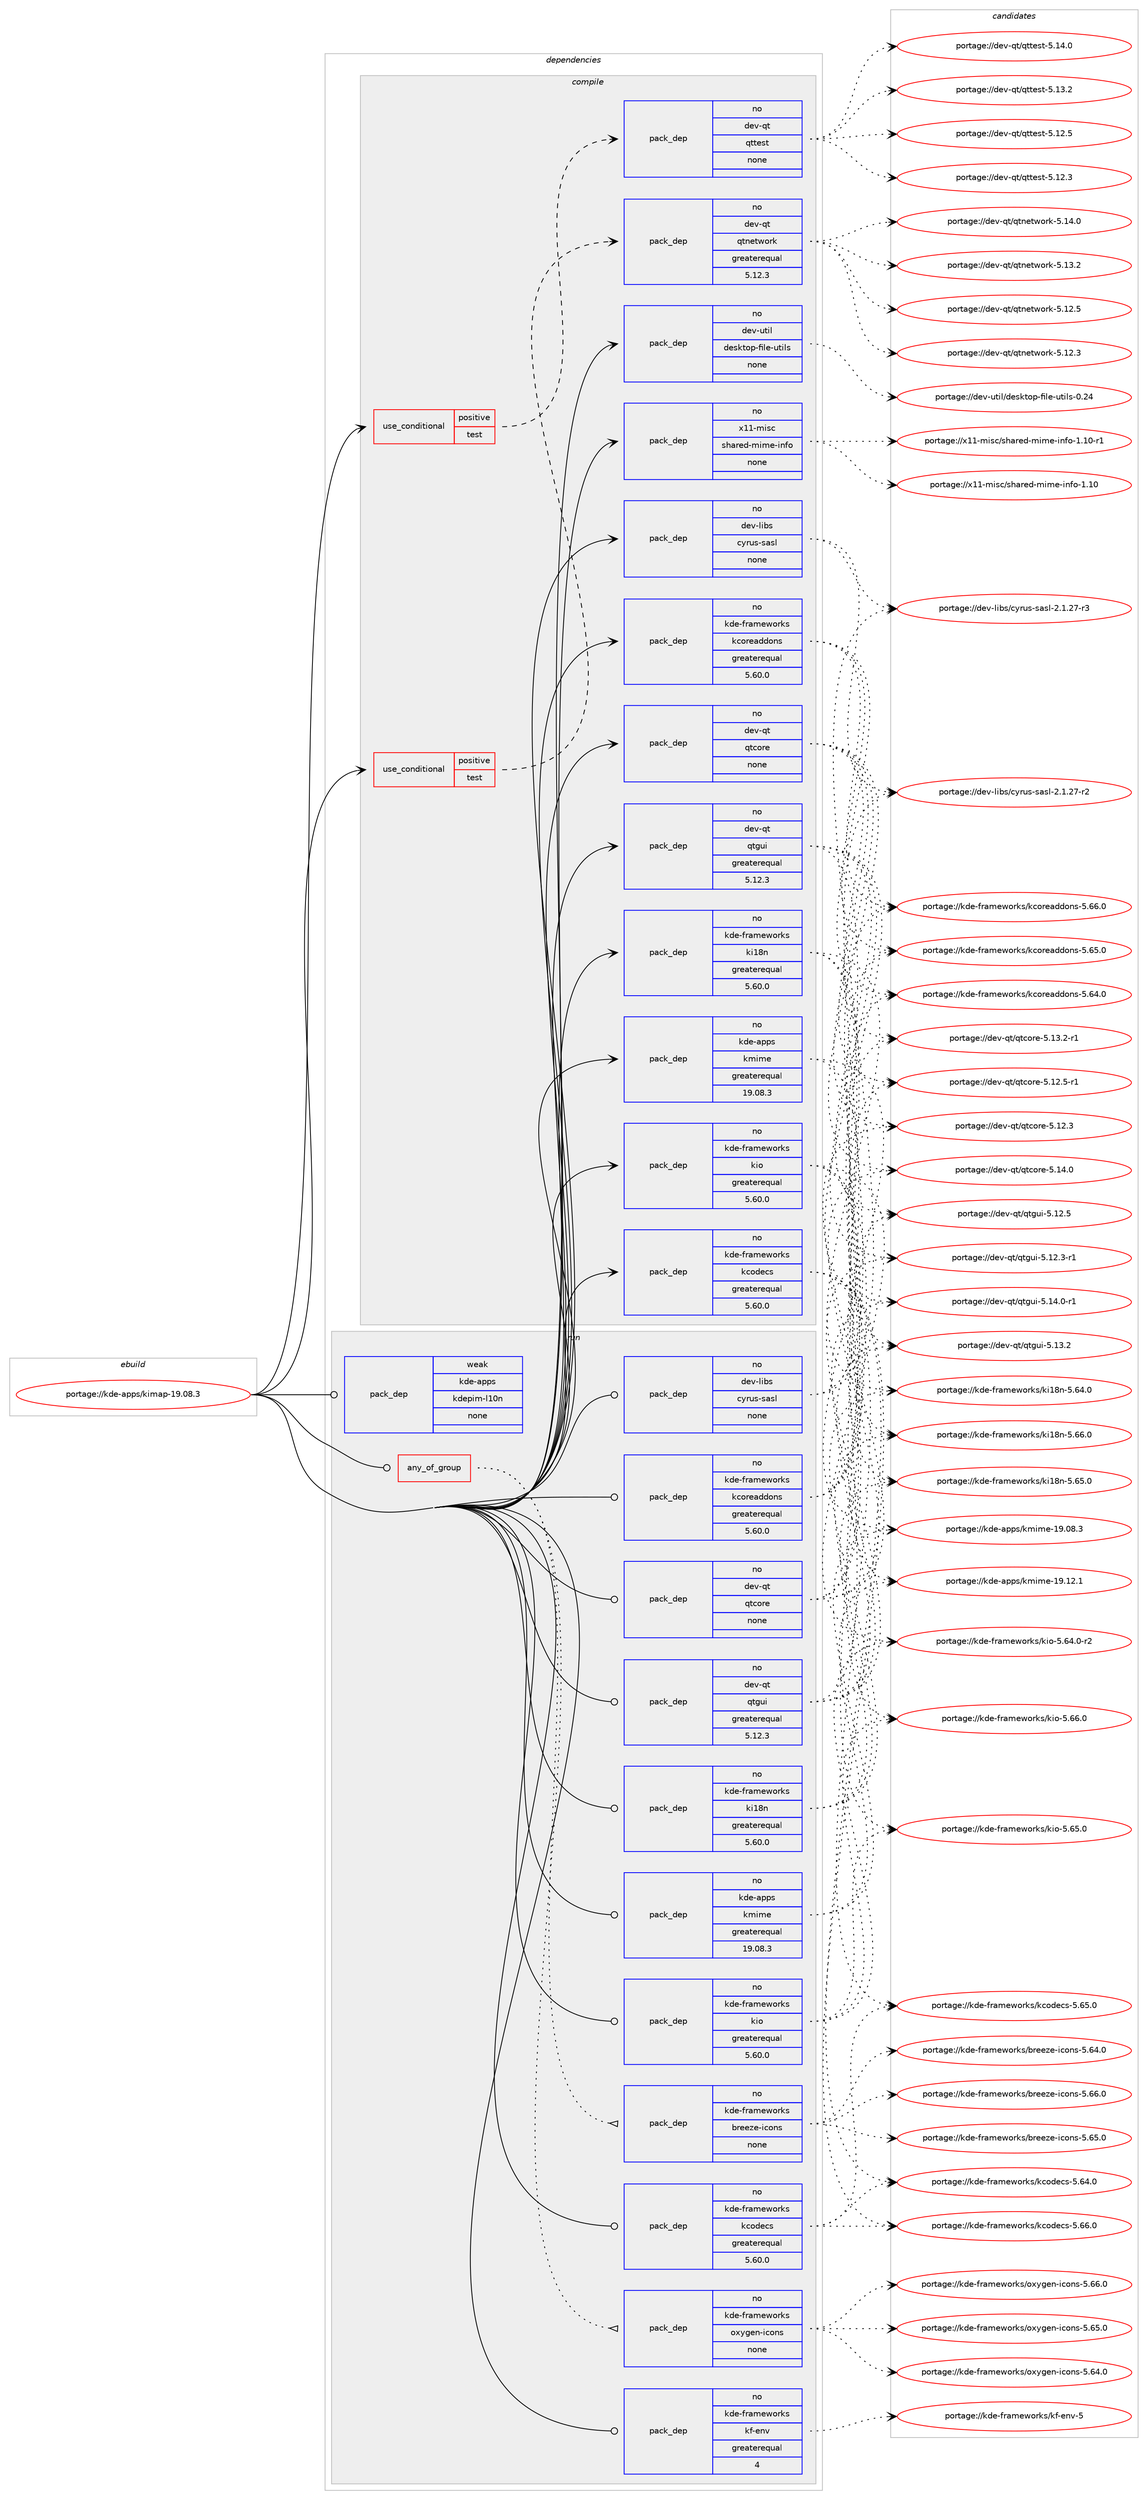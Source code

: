 digraph prolog {

# *************
# Graph options
# *************

newrank=true;
concentrate=true;
compound=true;
graph [rankdir=LR,fontname=Helvetica,fontsize=10,ranksep=1.5];#, ranksep=2.5, nodesep=0.2];
edge  [arrowhead=vee];
node  [fontname=Helvetica,fontsize=10];

# **********
# The ebuild
# **********

subgraph cluster_leftcol {
color=gray;
rank=same;
label=<<i>ebuild</i>>;
id [label="portage://kde-apps/kimap-19.08.3", color=red, width=4, href="../kde-apps/kimap-19.08.3.svg"];
}

# ****************
# The dependencies
# ****************

subgraph cluster_midcol {
color=gray;
label=<<i>dependencies</i>>;
subgraph cluster_compile {
fillcolor="#eeeeee";
style=filled;
label=<<i>compile</i>>;
subgraph cond56615 {
dependency261985 [label=<<TABLE BORDER="0" CELLBORDER="1" CELLSPACING="0" CELLPADDING="4"><TR><TD ROWSPAN="3" CELLPADDING="10">use_conditional</TD></TR><TR><TD>positive</TD></TR><TR><TD>test</TD></TR></TABLE>>, shape=none, color=red];
subgraph pack201297 {
dependency261986 [label=<<TABLE BORDER="0" CELLBORDER="1" CELLSPACING="0" CELLPADDING="4" WIDTH="220"><TR><TD ROWSPAN="6" CELLPADDING="30">pack_dep</TD></TR><TR><TD WIDTH="110">no</TD></TR><TR><TD>dev-qt</TD></TR><TR><TD>qtnetwork</TD></TR><TR><TD>greaterequal</TD></TR><TR><TD>5.12.3</TD></TR></TABLE>>, shape=none, color=blue];
}
dependency261985:e -> dependency261986:w [weight=20,style="dashed",arrowhead="vee"];
}
id:e -> dependency261985:w [weight=20,style="solid",arrowhead="vee"];
subgraph cond56616 {
dependency261987 [label=<<TABLE BORDER="0" CELLBORDER="1" CELLSPACING="0" CELLPADDING="4"><TR><TD ROWSPAN="3" CELLPADDING="10">use_conditional</TD></TR><TR><TD>positive</TD></TR><TR><TD>test</TD></TR></TABLE>>, shape=none, color=red];
subgraph pack201298 {
dependency261988 [label=<<TABLE BORDER="0" CELLBORDER="1" CELLSPACING="0" CELLPADDING="4" WIDTH="220"><TR><TD ROWSPAN="6" CELLPADDING="30">pack_dep</TD></TR><TR><TD WIDTH="110">no</TD></TR><TR><TD>dev-qt</TD></TR><TR><TD>qttest</TD></TR><TR><TD>none</TD></TR><TR><TD></TD></TR></TABLE>>, shape=none, color=blue];
}
dependency261987:e -> dependency261988:w [weight=20,style="dashed",arrowhead="vee"];
}
id:e -> dependency261987:w [weight=20,style="solid",arrowhead="vee"];
subgraph pack201299 {
dependency261989 [label=<<TABLE BORDER="0" CELLBORDER="1" CELLSPACING="0" CELLPADDING="4" WIDTH="220"><TR><TD ROWSPAN="6" CELLPADDING="30">pack_dep</TD></TR><TR><TD WIDTH="110">no</TD></TR><TR><TD>dev-libs</TD></TR><TR><TD>cyrus-sasl</TD></TR><TR><TD>none</TD></TR><TR><TD></TD></TR></TABLE>>, shape=none, color=blue];
}
id:e -> dependency261989:w [weight=20,style="solid",arrowhead="vee"];
subgraph pack201300 {
dependency261990 [label=<<TABLE BORDER="0" CELLBORDER="1" CELLSPACING="0" CELLPADDING="4" WIDTH="220"><TR><TD ROWSPAN="6" CELLPADDING="30">pack_dep</TD></TR><TR><TD WIDTH="110">no</TD></TR><TR><TD>dev-qt</TD></TR><TR><TD>qtcore</TD></TR><TR><TD>none</TD></TR><TR><TD></TD></TR></TABLE>>, shape=none, color=blue];
}
id:e -> dependency261990:w [weight=20,style="solid",arrowhead="vee"];
subgraph pack201301 {
dependency261991 [label=<<TABLE BORDER="0" CELLBORDER="1" CELLSPACING="0" CELLPADDING="4" WIDTH="220"><TR><TD ROWSPAN="6" CELLPADDING="30">pack_dep</TD></TR><TR><TD WIDTH="110">no</TD></TR><TR><TD>dev-qt</TD></TR><TR><TD>qtgui</TD></TR><TR><TD>greaterequal</TD></TR><TR><TD>5.12.3</TD></TR></TABLE>>, shape=none, color=blue];
}
id:e -> dependency261991:w [weight=20,style="solid",arrowhead="vee"];
subgraph pack201302 {
dependency261992 [label=<<TABLE BORDER="0" CELLBORDER="1" CELLSPACING="0" CELLPADDING="4" WIDTH="220"><TR><TD ROWSPAN="6" CELLPADDING="30">pack_dep</TD></TR><TR><TD WIDTH="110">no</TD></TR><TR><TD>dev-util</TD></TR><TR><TD>desktop-file-utils</TD></TR><TR><TD>none</TD></TR><TR><TD></TD></TR></TABLE>>, shape=none, color=blue];
}
id:e -> dependency261992:w [weight=20,style="solid",arrowhead="vee"];
subgraph pack201303 {
dependency261993 [label=<<TABLE BORDER="0" CELLBORDER="1" CELLSPACING="0" CELLPADDING="4" WIDTH="220"><TR><TD ROWSPAN="6" CELLPADDING="30">pack_dep</TD></TR><TR><TD WIDTH="110">no</TD></TR><TR><TD>kde-apps</TD></TR><TR><TD>kmime</TD></TR><TR><TD>greaterequal</TD></TR><TR><TD>19.08.3</TD></TR></TABLE>>, shape=none, color=blue];
}
id:e -> dependency261993:w [weight=20,style="solid",arrowhead="vee"];
subgraph pack201304 {
dependency261994 [label=<<TABLE BORDER="0" CELLBORDER="1" CELLSPACING="0" CELLPADDING="4" WIDTH="220"><TR><TD ROWSPAN="6" CELLPADDING="30">pack_dep</TD></TR><TR><TD WIDTH="110">no</TD></TR><TR><TD>kde-frameworks</TD></TR><TR><TD>kcodecs</TD></TR><TR><TD>greaterequal</TD></TR><TR><TD>5.60.0</TD></TR></TABLE>>, shape=none, color=blue];
}
id:e -> dependency261994:w [weight=20,style="solid",arrowhead="vee"];
subgraph pack201305 {
dependency261995 [label=<<TABLE BORDER="0" CELLBORDER="1" CELLSPACING="0" CELLPADDING="4" WIDTH="220"><TR><TD ROWSPAN="6" CELLPADDING="30">pack_dep</TD></TR><TR><TD WIDTH="110">no</TD></TR><TR><TD>kde-frameworks</TD></TR><TR><TD>kcoreaddons</TD></TR><TR><TD>greaterequal</TD></TR><TR><TD>5.60.0</TD></TR></TABLE>>, shape=none, color=blue];
}
id:e -> dependency261995:w [weight=20,style="solid",arrowhead="vee"];
subgraph pack201306 {
dependency261996 [label=<<TABLE BORDER="0" CELLBORDER="1" CELLSPACING="0" CELLPADDING="4" WIDTH="220"><TR><TD ROWSPAN="6" CELLPADDING="30">pack_dep</TD></TR><TR><TD WIDTH="110">no</TD></TR><TR><TD>kde-frameworks</TD></TR><TR><TD>ki18n</TD></TR><TR><TD>greaterequal</TD></TR><TR><TD>5.60.0</TD></TR></TABLE>>, shape=none, color=blue];
}
id:e -> dependency261996:w [weight=20,style="solid",arrowhead="vee"];
subgraph pack201307 {
dependency261997 [label=<<TABLE BORDER="0" CELLBORDER="1" CELLSPACING="0" CELLPADDING="4" WIDTH="220"><TR><TD ROWSPAN="6" CELLPADDING="30">pack_dep</TD></TR><TR><TD WIDTH="110">no</TD></TR><TR><TD>kde-frameworks</TD></TR><TR><TD>kio</TD></TR><TR><TD>greaterequal</TD></TR><TR><TD>5.60.0</TD></TR></TABLE>>, shape=none, color=blue];
}
id:e -> dependency261997:w [weight=20,style="solid",arrowhead="vee"];
subgraph pack201308 {
dependency261998 [label=<<TABLE BORDER="0" CELLBORDER="1" CELLSPACING="0" CELLPADDING="4" WIDTH="220"><TR><TD ROWSPAN="6" CELLPADDING="30">pack_dep</TD></TR><TR><TD WIDTH="110">no</TD></TR><TR><TD>x11-misc</TD></TR><TR><TD>shared-mime-info</TD></TR><TR><TD>none</TD></TR><TR><TD></TD></TR></TABLE>>, shape=none, color=blue];
}
id:e -> dependency261998:w [weight=20,style="solid",arrowhead="vee"];
}
subgraph cluster_compileandrun {
fillcolor="#eeeeee";
style=filled;
label=<<i>compile and run</i>>;
}
subgraph cluster_run {
fillcolor="#eeeeee";
style=filled;
label=<<i>run</i>>;
subgraph any3888 {
dependency261999 [label=<<TABLE BORDER="0" CELLBORDER="1" CELLSPACING="0" CELLPADDING="4"><TR><TD CELLPADDING="10">any_of_group</TD></TR></TABLE>>, shape=none, color=red];subgraph pack201309 {
dependency262000 [label=<<TABLE BORDER="0" CELLBORDER="1" CELLSPACING="0" CELLPADDING="4" WIDTH="220"><TR><TD ROWSPAN="6" CELLPADDING="30">pack_dep</TD></TR><TR><TD WIDTH="110">no</TD></TR><TR><TD>kde-frameworks</TD></TR><TR><TD>breeze-icons</TD></TR><TR><TD>none</TD></TR><TR><TD></TD></TR></TABLE>>, shape=none, color=blue];
}
dependency261999:e -> dependency262000:w [weight=20,style="dotted",arrowhead="oinv"];
subgraph pack201310 {
dependency262001 [label=<<TABLE BORDER="0" CELLBORDER="1" CELLSPACING="0" CELLPADDING="4" WIDTH="220"><TR><TD ROWSPAN="6" CELLPADDING="30">pack_dep</TD></TR><TR><TD WIDTH="110">no</TD></TR><TR><TD>kde-frameworks</TD></TR><TR><TD>oxygen-icons</TD></TR><TR><TD>none</TD></TR><TR><TD></TD></TR></TABLE>>, shape=none, color=blue];
}
dependency261999:e -> dependency262001:w [weight=20,style="dotted",arrowhead="oinv"];
}
id:e -> dependency261999:w [weight=20,style="solid",arrowhead="odot"];
subgraph pack201311 {
dependency262002 [label=<<TABLE BORDER="0" CELLBORDER="1" CELLSPACING="0" CELLPADDING="4" WIDTH="220"><TR><TD ROWSPAN="6" CELLPADDING="30">pack_dep</TD></TR><TR><TD WIDTH="110">no</TD></TR><TR><TD>dev-libs</TD></TR><TR><TD>cyrus-sasl</TD></TR><TR><TD>none</TD></TR><TR><TD></TD></TR></TABLE>>, shape=none, color=blue];
}
id:e -> dependency262002:w [weight=20,style="solid",arrowhead="odot"];
subgraph pack201312 {
dependency262003 [label=<<TABLE BORDER="0" CELLBORDER="1" CELLSPACING="0" CELLPADDING="4" WIDTH="220"><TR><TD ROWSPAN="6" CELLPADDING="30">pack_dep</TD></TR><TR><TD WIDTH="110">no</TD></TR><TR><TD>dev-qt</TD></TR><TR><TD>qtcore</TD></TR><TR><TD>none</TD></TR><TR><TD></TD></TR></TABLE>>, shape=none, color=blue];
}
id:e -> dependency262003:w [weight=20,style="solid",arrowhead="odot"];
subgraph pack201313 {
dependency262004 [label=<<TABLE BORDER="0" CELLBORDER="1" CELLSPACING="0" CELLPADDING="4" WIDTH="220"><TR><TD ROWSPAN="6" CELLPADDING="30">pack_dep</TD></TR><TR><TD WIDTH="110">no</TD></TR><TR><TD>dev-qt</TD></TR><TR><TD>qtgui</TD></TR><TR><TD>greaterequal</TD></TR><TR><TD>5.12.3</TD></TR></TABLE>>, shape=none, color=blue];
}
id:e -> dependency262004:w [weight=20,style="solid",arrowhead="odot"];
subgraph pack201314 {
dependency262005 [label=<<TABLE BORDER="0" CELLBORDER="1" CELLSPACING="0" CELLPADDING="4" WIDTH="220"><TR><TD ROWSPAN="6" CELLPADDING="30">pack_dep</TD></TR><TR><TD WIDTH="110">no</TD></TR><TR><TD>kde-apps</TD></TR><TR><TD>kmime</TD></TR><TR><TD>greaterequal</TD></TR><TR><TD>19.08.3</TD></TR></TABLE>>, shape=none, color=blue];
}
id:e -> dependency262005:w [weight=20,style="solid",arrowhead="odot"];
subgraph pack201315 {
dependency262006 [label=<<TABLE BORDER="0" CELLBORDER="1" CELLSPACING="0" CELLPADDING="4" WIDTH="220"><TR><TD ROWSPAN="6" CELLPADDING="30">pack_dep</TD></TR><TR><TD WIDTH="110">no</TD></TR><TR><TD>kde-frameworks</TD></TR><TR><TD>kcodecs</TD></TR><TR><TD>greaterequal</TD></TR><TR><TD>5.60.0</TD></TR></TABLE>>, shape=none, color=blue];
}
id:e -> dependency262006:w [weight=20,style="solid",arrowhead="odot"];
subgraph pack201316 {
dependency262007 [label=<<TABLE BORDER="0" CELLBORDER="1" CELLSPACING="0" CELLPADDING="4" WIDTH="220"><TR><TD ROWSPAN="6" CELLPADDING="30">pack_dep</TD></TR><TR><TD WIDTH="110">no</TD></TR><TR><TD>kde-frameworks</TD></TR><TR><TD>kcoreaddons</TD></TR><TR><TD>greaterequal</TD></TR><TR><TD>5.60.0</TD></TR></TABLE>>, shape=none, color=blue];
}
id:e -> dependency262007:w [weight=20,style="solid",arrowhead="odot"];
subgraph pack201317 {
dependency262008 [label=<<TABLE BORDER="0" CELLBORDER="1" CELLSPACING="0" CELLPADDING="4" WIDTH="220"><TR><TD ROWSPAN="6" CELLPADDING="30">pack_dep</TD></TR><TR><TD WIDTH="110">no</TD></TR><TR><TD>kde-frameworks</TD></TR><TR><TD>kf-env</TD></TR><TR><TD>greaterequal</TD></TR><TR><TD>4</TD></TR></TABLE>>, shape=none, color=blue];
}
id:e -> dependency262008:w [weight=20,style="solid",arrowhead="odot"];
subgraph pack201318 {
dependency262009 [label=<<TABLE BORDER="0" CELLBORDER="1" CELLSPACING="0" CELLPADDING="4" WIDTH="220"><TR><TD ROWSPAN="6" CELLPADDING="30">pack_dep</TD></TR><TR><TD WIDTH="110">no</TD></TR><TR><TD>kde-frameworks</TD></TR><TR><TD>ki18n</TD></TR><TR><TD>greaterequal</TD></TR><TR><TD>5.60.0</TD></TR></TABLE>>, shape=none, color=blue];
}
id:e -> dependency262009:w [weight=20,style="solid",arrowhead="odot"];
subgraph pack201319 {
dependency262010 [label=<<TABLE BORDER="0" CELLBORDER="1" CELLSPACING="0" CELLPADDING="4" WIDTH="220"><TR><TD ROWSPAN="6" CELLPADDING="30">pack_dep</TD></TR><TR><TD WIDTH="110">no</TD></TR><TR><TD>kde-frameworks</TD></TR><TR><TD>kio</TD></TR><TR><TD>greaterequal</TD></TR><TR><TD>5.60.0</TD></TR></TABLE>>, shape=none, color=blue];
}
id:e -> dependency262010:w [weight=20,style="solid",arrowhead="odot"];
subgraph pack201320 {
dependency262011 [label=<<TABLE BORDER="0" CELLBORDER="1" CELLSPACING="0" CELLPADDING="4" WIDTH="220"><TR><TD ROWSPAN="6" CELLPADDING="30">pack_dep</TD></TR><TR><TD WIDTH="110">weak</TD></TR><TR><TD>kde-apps</TD></TR><TR><TD>kdepim-l10n</TD></TR><TR><TD>none</TD></TR><TR><TD></TD></TR></TABLE>>, shape=none, color=blue];
}
id:e -> dependency262011:w [weight=20,style="solid",arrowhead="odot"];
}
}

# **************
# The candidates
# **************

subgraph cluster_choices {
rank=same;
color=gray;
label=<<i>candidates</i>>;

subgraph choice201297 {
color=black;
nodesep=1;
choice100101118451131164711311611010111611911111410745534649524648 [label="portage://dev-qt/qtnetwork-5.14.0", color=red, width=4,href="../dev-qt/qtnetwork-5.14.0.svg"];
choice100101118451131164711311611010111611911111410745534649514650 [label="portage://dev-qt/qtnetwork-5.13.2", color=red, width=4,href="../dev-qt/qtnetwork-5.13.2.svg"];
choice100101118451131164711311611010111611911111410745534649504653 [label="portage://dev-qt/qtnetwork-5.12.5", color=red, width=4,href="../dev-qt/qtnetwork-5.12.5.svg"];
choice100101118451131164711311611010111611911111410745534649504651 [label="portage://dev-qt/qtnetwork-5.12.3", color=red, width=4,href="../dev-qt/qtnetwork-5.12.3.svg"];
dependency261986:e -> choice100101118451131164711311611010111611911111410745534649524648:w [style=dotted,weight="100"];
dependency261986:e -> choice100101118451131164711311611010111611911111410745534649514650:w [style=dotted,weight="100"];
dependency261986:e -> choice100101118451131164711311611010111611911111410745534649504653:w [style=dotted,weight="100"];
dependency261986:e -> choice100101118451131164711311611010111611911111410745534649504651:w [style=dotted,weight="100"];
}
subgraph choice201298 {
color=black;
nodesep=1;
choice100101118451131164711311611610111511645534649524648 [label="portage://dev-qt/qttest-5.14.0", color=red, width=4,href="../dev-qt/qttest-5.14.0.svg"];
choice100101118451131164711311611610111511645534649514650 [label="portage://dev-qt/qttest-5.13.2", color=red, width=4,href="../dev-qt/qttest-5.13.2.svg"];
choice100101118451131164711311611610111511645534649504653 [label="portage://dev-qt/qttest-5.12.5", color=red, width=4,href="../dev-qt/qttest-5.12.5.svg"];
choice100101118451131164711311611610111511645534649504651 [label="portage://dev-qt/qttest-5.12.3", color=red, width=4,href="../dev-qt/qttest-5.12.3.svg"];
dependency261988:e -> choice100101118451131164711311611610111511645534649524648:w [style=dotted,weight="100"];
dependency261988:e -> choice100101118451131164711311611610111511645534649514650:w [style=dotted,weight="100"];
dependency261988:e -> choice100101118451131164711311611610111511645534649504653:w [style=dotted,weight="100"];
dependency261988:e -> choice100101118451131164711311611610111511645534649504651:w [style=dotted,weight="100"];
}
subgraph choice201299 {
color=black;
nodesep=1;
choice100101118451081059811547991211141171154511597115108455046494650554511451 [label="portage://dev-libs/cyrus-sasl-2.1.27-r3", color=red, width=4,href="../dev-libs/cyrus-sasl-2.1.27-r3.svg"];
choice100101118451081059811547991211141171154511597115108455046494650554511450 [label="portage://dev-libs/cyrus-sasl-2.1.27-r2", color=red, width=4,href="../dev-libs/cyrus-sasl-2.1.27-r2.svg"];
dependency261989:e -> choice100101118451081059811547991211141171154511597115108455046494650554511451:w [style=dotted,weight="100"];
dependency261989:e -> choice100101118451081059811547991211141171154511597115108455046494650554511450:w [style=dotted,weight="100"];
}
subgraph choice201300 {
color=black;
nodesep=1;
choice10010111845113116471131169911111410145534649524648 [label="portage://dev-qt/qtcore-5.14.0", color=red, width=4,href="../dev-qt/qtcore-5.14.0.svg"];
choice100101118451131164711311699111114101455346495146504511449 [label="portage://dev-qt/qtcore-5.13.2-r1", color=red, width=4,href="../dev-qt/qtcore-5.13.2-r1.svg"];
choice100101118451131164711311699111114101455346495046534511449 [label="portage://dev-qt/qtcore-5.12.5-r1", color=red, width=4,href="../dev-qt/qtcore-5.12.5-r1.svg"];
choice10010111845113116471131169911111410145534649504651 [label="portage://dev-qt/qtcore-5.12.3", color=red, width=4,href="../dev-qt/qtcore-5.12.3.svg"];
dependency261990:e -> choice10010111845113116471131169911111410145534649524648:w [style=dotted,weight="100"];
dependency261990:e -> choice100101118451131164711311699111114101455346495146504511449:w [style=dotted,weight="100"];
dependency261990:e -> choice100101118451131164711311699111114101455346495046534511449:w [style=dotted,weight="100"];
dependency261990:e -> choice10010111845113116471131169911111410145534649504651:w [style=dotted,weight="100"];
}
subgraph choice201301 {
color=black;
nodesep=1;
choice1001011184511311647113116103117105455346495246484511449 [label="portage://dev-qt/qtgui-5.14.0-r1", color=red, width=4,href="../dev-qt/qtgui-5.14.0-r1.svg"];
choice100101118451131164711311610311710545534649514650 [label="portage://dev-qt/qtgui-5.13.2", color=red, width=4,href="../dev-qt/qtgui-5.13.2.svg"];
choice100101118451131164711311610311710545534649504653 [label="portage://dev-qt/qtgui-5.12.5", color=red, width=4,href="../dev-qt/qtgui-5.12.5.svg"];
choice1001011184511311647113116103117105455346495046514511449 [label="portage://dev-qt/qtgui-5.12.3-r1", color=red, width=4,href="../dev-qt/qtgui-5.12.3-r1.svg"];
dependency261991:e -> choice1001011184511311647113116103117105455346495246484511449:w [style=dotted,weight="100"];
dependency261991:e -> choice100101118451131164711311610311710545534649514650:w [style=dotted,weight="100"];
dependency261991:e -> choice100101118451131164711311610311710545534649504653:w [style=dotted,weight="100"];
dependency261991:e -> choice1001011184511311647113116103117105455346495046514511449:w [style=dotted,weight="100"];
}
subgraph choice201302 {
color=black;
nodesep=1;
choice100101118451171161051084710010111510711611111245102105108101451171161051081154548465052 [label="portage://dev-util/desktop-file-utils-0.24", color=red, width=4,href="../dev-util/desktop-file-utils-0.24.svg"];
dependency261992:e -> choice100101118451171161051084710010111510711611111245102105108101451171161051081154548465052:w [style=dotted,weight="100"];
}
subgraph choice201303 {
color=black;
nodesep=1;
choice1071001014597112112115471071091051091014549574649504649 [label="portage://kde-apps/kmime-19.12.1", color=red, width=4,href="../kde-apps/kmime-19.12.1.svg"];
choice1071001014597112112115471071091051091014549574648564651 [label="portage://kde-apps/kmime-19.08.3", color=red, width=4,href="../kde-apps/kmime-19.08.3.svg"];
dependency261993:e -> choice1071001014597112112115471071091051091014549574649504649:w [style=dotted,weight="100"];
dependency261993:e -> choice1071001014597112112115471071091051091014549574648564651:w [style=dotted,weight="100"];
}
subgraph choice201304 {
color=black;
nodesep=1;
choice107100101451021149710910111911111410711547107991111001019911545534654544648 [label="portage://kde-frameworks/kcodecs-5.66.0", color=red, width=4,href="../kde-frameworks/kcodecs-5.66.0.svg"];
choice107100101451021149710910111911111410711547107991111001019911545534654534648 [label="portage://kde-frameworks/kcodecs-5.65.0", color=red, width=4,href="../kde-frameworks/kcodecs-5.65.0.svg"];
choice107100101451021149710910111911111410711547107991111001019911545534654524648 [label="portage://kde-frameworks/kcodecs-5.64.0", color=red, width=4,href="../kde-frameworks/kcodecs-5.64.0.svg"];
dependency261994:e -> choice107100101451021149710910111911111410711547107991111001019911545534654544648:w [style=dotted,weight="100"];
dependency261994:e -> choice107100101451021149710910111911111410711547107991111001019911545534654534648:w [style=dotted,weight="100"];
dependency261994:e -> choice107100101451021149710910111911111410711547107991111001019911545534654524648:w [style=dotted,weight="100"];
}
subgraph choice201305 {
color=black;
nodesep=1;
choice107100101451021149710910111911111410711547107991111141019710010011111011545534654544648 [label="portage://kde-frameworks/kcoreaddons-5.66.0", color=red, width=4,href="../kde-frameworks/kcoreaddons-5.66.0.svg"];
choice107100101451021149710910111911111410711547107991111141019710010011111011545534654534648 [label="portage://kde-frameworks/kcoreaddons-5.65.0", color=red, width=4,href="../kde-frameworks/kcoreaddons-5.65.0.svg"];
choice107100101451021149710910111911111410711547107991111141019710010011111011545534654524648 [label="portage://kde-frameworks/kcoreaddons-5.64.0", color=red, width=4,href="../kde-frameworks/kcoreaddons-5.64.0.svg"];
dependency261995:e -> choice107100101451021149710910111911111410711547107991111141019710010011111011545534654544648:w [style=dotted,weight="100"];
dependency261995:e -> choice107100101451021149710910111911111410711547107991111141019710010011111011545534654534648:w [style=dotted,weight="100"];
dependency261995:e -> choice107100101451021149710910111911111410711547107991111141019710010011111011545534654524648:w [style=dotted,weight="100"];
}
subgraph choice201306 {
color=black;
nodesep=1;
choice107100101451021149710910111911111410711547107105495611045534654544648 [label="portage://kde-frameworks/ki18n-5.66.0", color=red, width=4,href="../kde-frameworks/ki18n-5.66.0.svg"];
choice107100101451021149710910111911111410711547107105495611045534654534648 [label="portage://kde-frameworks/ki18n-5.65.0", color=red, width=4,href="../kde-frameworks/ki18n-5.65.0.svg"];
choice107100101451021149710910111911111410711547107105495611045534654524648 [label="portage://kde-frameworks/ki18n-5.64.0", color=red, width=4,href="../kde-frameworks/ki18n-5.64.0.svg"];
dependency261996:e -> choice107100101451021149710910111911111410711547107105495611045534654544648:w [style=dotted,weight="100"];
dependency261996:e -> choice107100101451021149710910111911111410711547107105495611045534654534648:w [style=dotted,weight="100"];
dependency261996:e -> choice107100101451021149710910111911111410711547107105495611045534654524648:w [style=dotted,weight="100"];
}
subgraph choice201307 {
color=black;
nodesep=1;
choice10710010145102114971091011191111141071154710710511145534654544648 [label="portage://kde-frameworks/kio-5.66.0", color=red, width=4,href="../kde-frameworks/kio-5.66.0.svg"];
choice10710010145102114971091011191111141071154710710511145534654534648 [label="portage://kde-frameworks/kio-5.65.0", color=red, width=4,href="../kde-frameworks/kio-5.65.0.svg"];
choice107100101451021149710910111911111410711547107105111455346545246484511450 [label="portage://kde-frameworks/kio-5.64.0-r2", color=red, width=4,href="../kde-frameworks/kio-5.64.0-r2.svg"];
dependency261997:e -> choice10710010145102114971091011191111141071154710710511145534654544648:w [style=dotted,weight="100"];
dependency261997:e -> choice10710010145102114971091011191111141071154710710511145534654534648:w [style=dotted,weight="100"];
dependency261997:e -> choice107100101451021149710910111911111410711547107105111455346545246484511450:w [style=dotted,weight="100"];
}
subgraph choice201308 {
color=black;
nodesep=1;
choice120494945109105115994711510497114101100451091051091014510511010211145494649484511449 [label="portage://x11-misc/shared-mime-info-1.10-r1", color=red, width=4,href="../x11-misc/shared-mime-info-1.10-r1.svg"];
choice12049494510910511599471151049711410110045109105109101451051101021114549464948 [label="portage://x11-misc/shared-mime-info-1.10", color=red, width=4,href="../x11-misc/shared-mime-info-1.10.svg"];
dependency261998:e -> choice120494945109105115994711510497114101100451091051091014510511010211145494649484511449:w [style=dotted,weight="100"];
dependency261998:e -> choice12049494510910511599471151049711410110045109105109101451051101021114549464948:w [style=dotted,weight="100"];
}
subgraph choice201309 {
color=black;
nodesep=1;
choice10710010145102114971091011191111141071154798114101101122101451059911111011545534654544648 [label="portage://kde-frameworks/breeze-icons-5.66.0", color=red, width=4,href="../kde-frameworks/breeze-icons-5.66.0.svg"];
choice10710010145102114971091011191111141071154798114101101122101451059911111011545534654534648 [label="portage://kde-frameworks/breeze-icons-5.65.0", color=red, width=4,href="../kde-frameworks/breeze-icons-5.65.0.svg"];
choice10710010145102114971091011191111141071154798114101101122101451059911111011545534654524648 [label="portage://kde-frameworks/breeze-icons-5.64.0", color=red, width=4,href="../kde-frameworks/breeze-icons-5.64.0.svg"];
dependency262000:e -> choice10710010145102114971091011191111141071154798114101101122101451059911111011545534654544648:w [style=dotted,weight="100"];
dependency262000:e -> choice10710010145102114971091011191111141071154798114101101122101451059911111011545534654534648:w [style=dotted,weight="100"];
dependency262000:e -> choice10710010145102114971091011191111141071154798114101101122101451059911111011545534654524648:w [style=dotted,weight="100"];
}
subgraph choice201310 {
color=black;
nodesep=1;
choice107100101451021149710910111911111410711547111120121103101110451059911111011545534654544648 [label="portage://kde-frameworks/oxygen-icons-5.66.0", color=red, width=4,href="../kde-frameworks/oxygen-icons-5.66.0.svg"];
choice107100101451021149710910111911111410711547111120121103101110451059911111011545534654534648 [label="portage://kde-frameworks/oxygen-icons-5.65.0", color=red, width=4,href="../kde-frameworks/oxygen-icons-5.65.0.svg"];
choice107100101451021149710910111911111410711547111120121103101110451059911111011545534654524648 [label="portage://kde-frameworks/oxygen-icons-5.64.0", color=red, width=4,href="../kde-frameworks/oxygen-icons-5.64.0.svg"];
dependency262001:e -> choice107100101451021149710910111911111410711547111120121103101110451059911111011545534654544648:w [style=dotted,weight="100"];
dependency262001:e -> choice107100101451021149710910111911111410711547111120121103101110451059911111011545534654534648:w [style=dotted,weight="100"];
dependency262001:e -> choice107100101451021149710910111911111410711547111120121103101110451059911111011545534654524648:w [style=dotted,weight="100"];
}
subgraph choice201311 {
color=black;
nodesep=1;
choice100101118451081059811547991211141171154511597115108455046494650554511451 [label="portage://dev-libs/cyrus-sasl-2.1.27-r3", color=red, width=4,href="../dev-libs/cyrus-sasl-2.1.27-r3.svg"];
choice100101118451081059811547991211141171154511597115108455046494650554511450 [label="portage://dev-libs/cyrus-sasl-2.1.27-r2", color=red, width=4,href="../dev-libs/cyrus-sasl-2.1.27-r2.svg"];
dependency262002:e -> choice100101118451081059811547991211141171154511597115108455046494650554511451:w [style=dotted,weight="100"];
dependency262002:e -> choice100101118451081059811547991211141171154511597115108455046494650554511450:w [style=dotted,weight="100"];
}
subgraph choice201312 {
color=black;
nodesep=1;
choice10010111845113116471131169911111410145534649524648 [label="portage://dev-qt/qtcore-5.14.0", color=red, width=4,href="../dev-qt/qtcore-5.14.0.svg"];
choice100101118451131164711311699111114101455346495146504511449 [label="portage://dev-qt/qtcore-5.13.2-r1", color=red, width=4,href="../dev-qt/qtcore-5.13.2-r1.svg"];
choice100101118451131164711311699111114101455346495046534511449 [label="portage://dev-qt/qtcore-5.12.5-r1", color=red, width=4,href="../dev-qt/qtcore-5.12.5-r1.svg"];
choice10010111845113116471131169911111410145534649504651 [label="portage://dev-qt/qtcore-5.12.3", color=red, width=4,href="../dev-qt/qtcore-5.12.3.svg"];
dependency262003:e -> choice10010111845113116471131169911111410145534649524648:w [style=dotted,weight="100"];
dependency262003:e -> choice100101118451131164711311699111114101455346495146504511449:w [style=dotted,weight="100"];
dependency262003:e -> choice100101118451131164711311699111114101455346495046534511449:w [style=dotted,weight="100"];
dependency262003:e -> choice10010111845113116471131169911111410145534649504651:w [style=dotted,weight="100"];
}
subgraph choice201313 {
color=black;
nodesep=1;
choice1001011184511311647113116103117105455346495246484511449 [label="portage://dev-qt/qtgui-5.14.0-r1", color=red, width=4,href="../dev-qt/qtgui-5.14.0-r1.svg"];
choice100101118451131164711311610311710545534649514650 [label="portage://dev-qt/qtgui-5.13.2", color=red, width=4,href="../dev-qt/qtgui-5.13.2.svg"];
choice100101118451131164711311610311710545534649504653 [label="portage://dev-qt/qtgui-5.12.5", color=red, width=4,href="../dev-qt/qtgui-5.12.5.svg"];
choice1001011184511311647113116103117105455346495046514511449 [label="portage://dev-qt/qtgui-5.12.3-r1", color=red, width=4,href="../dev-qt/qtgui-5.12.3-r1.svg"];
dependency262004:e -> choice1001011184511311647113116103117105455346495246484511449:w [style=dotted,weight="100"];
dependency262004:e -> choice100101118451131164711311610311710545534649514650:w [style=dotted,weight="100"];
dependency262004:e -> choice100101118451131164711311610311710545534649504653:w [style=dotted,weight="100"];
dependency262004:e -> choice1001011184511311647113116103117105455346495046514511449:w [style=dotted,weight="100"];
}
subgraph choice201314 {
color=black;
nodesep=1;
choice1071001014597112112115471071091051091014549574649504649 [label="portage://kde-apps/kmime-19.12.1", color=red, width=4,href="../kde-apps/kmime-19.12.1.svg"];
choice1071001014597112112115471071091051091014549574648564651 [label="portage://kde-apps/kmime-19.08.3", color=red, width=4,href="../kde-apps/kmime-19.08.3.svg"];
dependency262005:e -> choice1071001014597112112115471071091051091014549574649504649:w [style=dotted,weight="100"];
dependency262005:e -> choice1071001014597112112115471071091051091014549574648564651:w [style=dotted,weight="100"];
}
subgraph choice201315 {
color=black;
nodesep=1;
choice107100101451021149710910111911111410711547107991111001019911545534654544648 [label="portage://kde-frameworks/kcodecs-5.66.0", color=red, width=4,href="../kde-frameworks/kcodecs-5.66.0.svg"];
choice107100101451021149710910111911111410711547107991111001019911545534654534648 [label="portage://kde-frameworks/kcodecs-5.65.0", color=red, width=4,href="../kde-frameworks/kcodecs-5.65.0.svg"];
choice107100101451021149710910111911111410711547107991111001019911545534654524648 [label="portage://kde-frameworks/kcodecs-5.64.0", color=red, width=4,href="../kde-frameworks/kcodecs-5.64.0.svg"];
dependency262006:e -> choice107100101451021149710910111911111410711547107991111001019911545534654544648:w [style=dotted,weight="100"];
dependency262006:e -> choice107100101451021149710910111911111410711547107991111001019911545534654534648:w [style=dotted,weight="100"];
dependency262006:e -> choice107100101451021149710910111911111410711547107991111001019911545534654524648:w [style=dotted,weight="100"];
}
subgraph choice201316 {
color=black;
nodesep=1;
choice107100101451021149710910111911111410711547107991111141019710010011111011545534654544648 [label="portage://kde-frameworks/kcoreaddons-5.66.0", color=red, width=4,href="../kde-frameworks/kcoreaddons-5.66.0.svg"];
choice107100101451021149710910111911111410711547107991111141019710010011111011545534654534648 [label="portage://kde-frameworks/kcoreaddons-5.65.0", color=red, width=4,href="../kde-frameworks/kcoreaddons-5.65.0.svg"];
choice107100101451021149710910111911111410711547107991111141019710010011111011545534654524648 [label="portage://kde-frameworks/kcoreaddons-5.64.0", color=red, width=4,href="../kde-frameworks/kcoreaddons-5.64.0.svg"];
dependency262007:e -> choice107100101451021149710910111911111410711547107991111141019710010011111011545534654544648:w [style=dotted,weight="100"];
dependency262007:e -> choice107100101451021149710910111911111410711547107991111141019710010011111011545534654534648:w [style=dotted,weight="100"];
dependency262007:e -> choice107100101451021149710910111911111410711547107991111141019710010011111011545534654524648:w [style=dotted,weight="100"];
}
subgraph choice201317 {
color=black;
nodesep=1;
choice107100101451021149710910111911111410711547107102451011101184553 [label="portage://kde-frameworks/kf-env-5", color=red, width=4,href="../kde-frameworks/kf-env-5.svg"];
dependency262008:e -> choice107100101451021149710910111911111410711547107102451011101184553:w [style=dotted,weight="100"];
}
subgraph choice201318 {
color=black;
nodesep=1;
choice107100101451021149710910111911111410711547107105495611045534654544648 [label="portage://kde-frameworks/ki18n-5.66.0", color=red, width=4,href="../kde-frameworks/ki18n-5.66.0.svg"];
choice107100101451021149710910111911111410711547107105495611045534654534648 [label="portage://kde-frameworks/ki18n-5.65.0", color=red, width=4,href="../kde-frameworks/ki18n-5.65.0.svg"];
choice107100101451021149710910111911111410711547107105495611045534654524648 [label="portage://kde-frameworks/ki18n-5.64.0", color=red, width=4,href="../kde-frameworks/ki18n-5.64.0.svg"];
dependency262009:e -> choice107100101451021149710910111911111410711547107105495611045534654544648:w [style=dotted,weight="100"];
dependency262009:e -> choice107100101451021149710910111911111410711547107105495611045534654534648:w [style=dotted,weight="100"];
dependency262009:e -> choice107100101451021149710910111911111410711547107105495611045534654524648:w [style=dotted,weight="100"];
}
subgraph choice201319 {
color=black;
nodesep=1;
choice10710010145102114971091011191111141071154710710511145534654544648 [label="portage://kde-frameworks/kio-5.66.0", color=red, width=4,href="../kde-frameworks/kio-5.66.0.svg"];
choice10710010145102114971091011191111141071154710710511145534654534648 [label="portage://kde-frameworks/kio-5.65.0", color=red, width=4,href="../kde-frameworks/kio-5.65.0.svg"];
choice107100101451021149710910111911111410711547107105111455346545246484511450 [label="portage://kde-frameworks/kio-5.64.0-r2", color=red, width=4,href="../kde-frameworks/kio-5.64.0-r2.svg"];
dependency262010:e -> choice10710010145102114971091011191111141071154710710511145534654544648:w [style=dotted,weight="100"];
dependency262010:e -> choice10710010145102114971091011191111141071154710710511145534654534648:w [style=dotted,weight="100"];
dependency262010:e -> choice107100101451021149710910111911111410711547107105111455346545246484511450:w [style=dotted,weight="100"];
}
subgraph choice201320 {
color=black;
nodesep=1;
}
}

}
